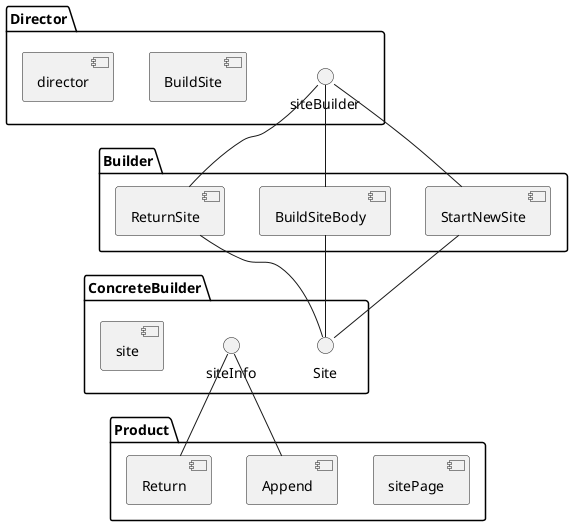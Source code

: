 @startuml

package "Director" {
interface siteBuilder
[BuildSite]
[director]
}

package "Builder" {
siteBuilder -- [StartNewSite]
siteBuilder -- [BuildSiteBody]
siteBuilder -- [ReturnSite]
}

package "ConcreteBuilder" {
interface Site
[StartNewSite] -- Site
[BuildSiteBody] -- Site
[ReturnSite] -- Site
interface siteInfo
[site]
}

package "Product" {
[sitePage]
siteInfo -- [Append]
siteInfo -- [Return]
}

@enduml
